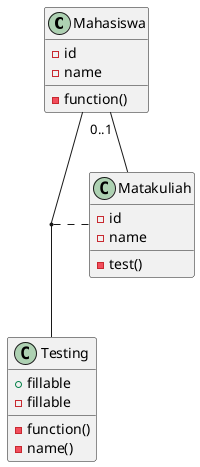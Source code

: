 @startuml

class Mahasiswa{
-id
-name
-function()
}

class Matakuliah{
-id
-name
-test()
}

class Testing{
+fillable
-fillable
-function()
-name()
}

Mahasiswa "0..1" - Matakuliah
(Mahasiswa, Testing) . Matakuliah

@enduml